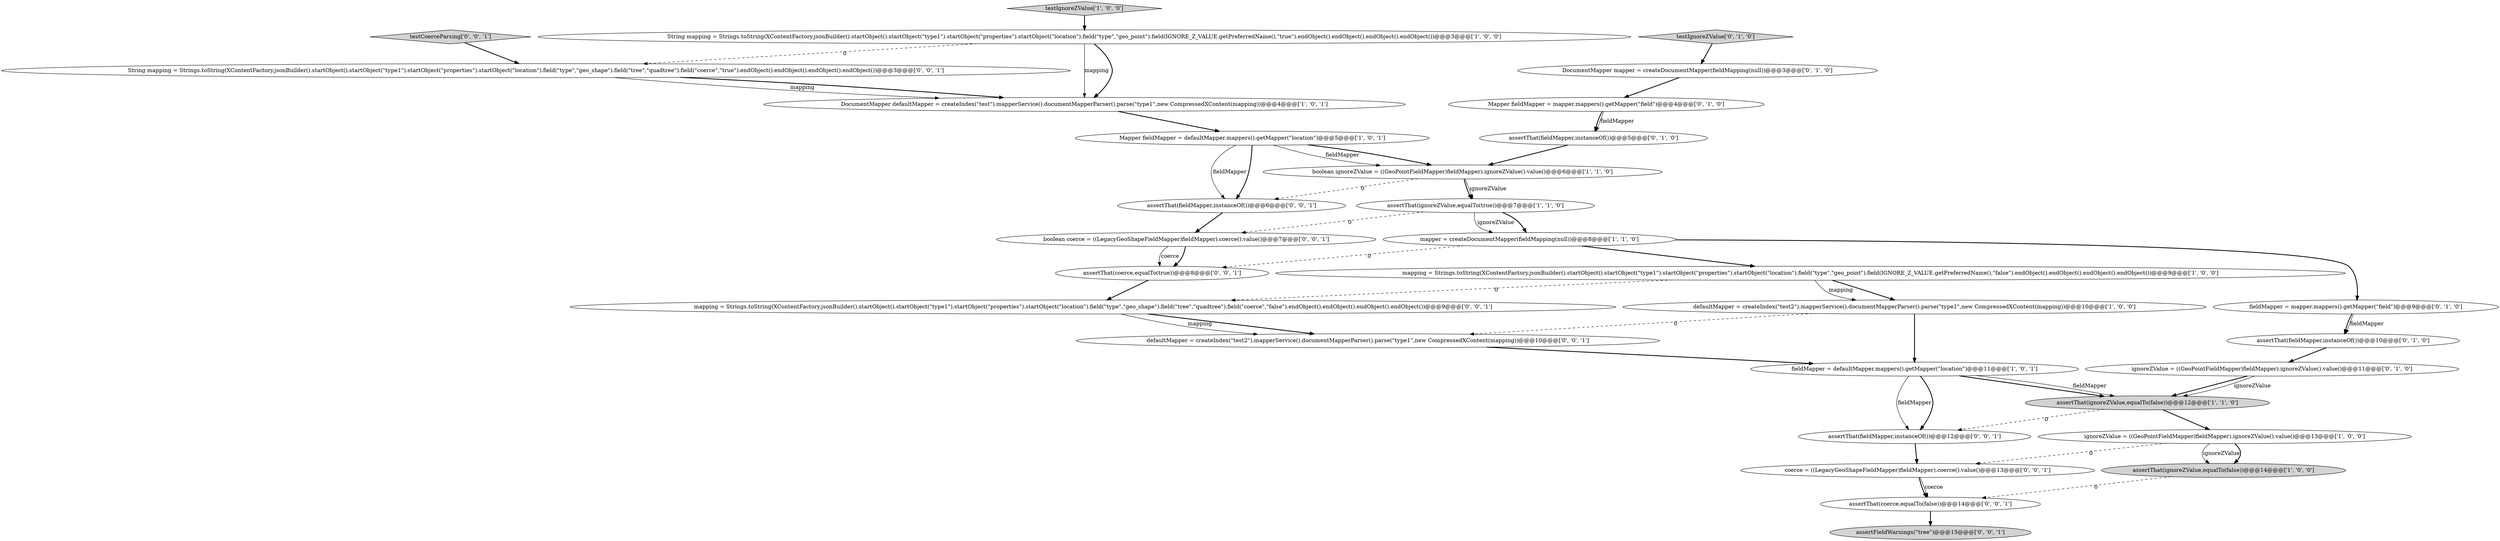 digraph {
12 [style = filled, label = "DocumentMapper defaultMapper = createIndex(\"test\").mapperService().documentMapperParser().parse(\"type1\",new CompressedXContent(mapping))@@@4@@@['1', '0', '1']", fillcolor = white, shape = ellipse image = "AAA0AAABBB1BBB"];
16 [style = filled, label = "DocumentMapper mapper = createDocumentMapper(fieldMapping(null))@@@3@@@['0', '1', '0']", fillcolor = white, shape = ellipse image = "AAA0AAABBB2BBB"];
24 [style = filled, label = "defaultMapper = createIndex(\"test2\").mapperService().documentMapperParser().parse(\"type1\",new CompressedXContent(mapping))@@@10@@@['0', '0', '1']", fillcolor = white, shape = ellipse image = "AAA0AAABBB3BBB"];
9 [style = filled, label = "boolean ignoreZValue = ((GeoPointFieldMapper)fieldMapper).ignoreZValue().value()@@@6@@@['1', '1', '0']", fillcolor = white, shape = ellipse image = "AAA0AAABBB1BBB"];
28 [style = filled, label = "coerce = ((LegacyGeoShapeFieldMapper)fieldMapper).coerce().value()@@@13@@@['0', '0', '1']", fillcolor = white, shape = ellipse image = "AAA0AAABBB3BBB"];
13 [style = filled, label = "ignoreZValue = ((GeoPointFieldMapper)fieldMapper).ignoreZValue().value()@@@11@@@['0', '1', '0']", fillcolor = white, shape = ellipse image = "AAA0AAABBB2BBB"];
26 [style = filled, label = "testCoerceParsing['0', '0', '1']", fillcolor = lightgray, shape = diamond image = "AAA0AAABBB3BBB"];
11 [style = filled, label = "defaultMapper = createIndex(\"test2\").mapperService().documentMapperParser().parse(\"type1\",new CompressedXContent(mapping))@@@10@@@['1', '0', '0']", fillcolor = white, shape = ellipse image = "AAA0AAABBB1BBB"];
21 [style = filled, label = "String mapping = Strings.toString(XContentFactory.jsonBuilder().startObject().startObject(\"type1\").startObject(\"properties\").startObject(\"location\").field(\"type\",\"geo_shape\").field(\"tree\",\"quadtree\").field(\"coerce\",\"true\").endObject().endObject().endObject().endObject())@@@3@@@['0', '0', '1']", fillcolor = white, shape = ellipse image = "AAA0AAABBB3BBB"];
1 [style = filled, label = "assertThat(ignoreZValue,equalTo(true))@@@7@@@['1', '1', '0']", fillcolor = white, shape = ellipse image = "AAA0AAABBB1BBB"];
3 [style = filled, label = "assertThat(ignoreZValue,equalTo(false))@@@14@@@['1', '0', '0']", fillcolor = lightgray, shape = ellipse image = "AAA0AAABBB1BBB"];
25 [style = filled, label = "mapping = Strings.toString(XContentFactory.jsonBuilder().startObject().startObject(\"type1\").startObject(\"properties\").startObject(\"location\").field(\"type\",\"geo_shape\").field(\"tree\",\"quadtree\").field(\"coerce\",\"false\").endObject().endObject().endObject().endObject())@@@9@@@['0', '0', '1']", fillcolor = white, shape = ellipse image = "AAA0AAABBB3BBB"];
30 [style = filled, label = "assertFieldWarnings(\"tree\")@@@15@@@['0', '0', '1']", fillcolor = lightgray, shape = ellipse image = "AAA0AAABBB3BBB"];
18 [style = filled, label = "assertThat(fieldMapper,instanceOf())@@@10@@@['0', '1', '0']", fillcolor = white, shape = ellipse image = "AAA0AAABBB2BBB"];
29 [style = filled, label = "assertThat(fieldMapper,instanceOf())@@@12@@@['0', '0', '1']", fillcolor = white, shape = ellipse image = "AAA0AAABBB3BBB"];
4 [style = filled, label = "mapper = createDocumentMapper(fieldMapping(null))@@@8@@@['1', '1', '0']", fillcolor = white, shape = ellipse image = "AAA0AAABBB1BBB"];
10 [style = filled, label = "testIgnoreZValue['1', '0', '0']", fillcolor = lightgray, shape = diamond image = "AAA0AAABBB1BBB"];
5 [style = filled, label = "ignoreZValue = ((GeoPointFieldMapper)fieldMapper).ignoreZValue().value()@@@13@@@['1', '0', '0']", fillcolor = white, shape = ellipse image = "AAA0AAABBB1BBB"];
17 [style = filled, label = "Mapper fieldMapper = mapper.mappers().getMapper(\"field\")@@@4@@@['0', '1', '0']", fillcolor = white, shape = ellipse image = "AAA0AAABBB2BBB"];
2 [style = filled, label = "String mapping = Strings.toString(XContentFactory.jsonBuilder().startObject().startObject(\"type1\").startObject(\"properties\").startObject(\"location\").field(\"type\",\"geo_point\").field(IGNORE_Z_VALUE.getPreferredName(),\"true\").endObject().endObject().endObject().endObject())@@@3@@@['1', '0', '0']", fillcolor = white, shape = ellipse image = "AAA0AAABBB1BBB"];
27 [style = filled, label = "boolean coerce = ((LegacyGeoShapeFieldMapper)fieldMapper).coerce().value()@@@7@@@['0', '0', '1']", fillcolor = white, shape = ellipse image = "AAA0AAABBB3BBB"];
23 [style = filled, label = "assertThat(coerce,equalTo(false))@@@14@@@['0', '0', '1']", fillcolor = white, shape = ellipse image = "AAA0AAABBB3BBB"];
22 [style = filled, label = "assertThat(fieldMapper,instanceOf())@@@6@@@['0', '0', '1']", fillcolor = white, shape = ellipse image = "AAA0AAABBB3BBB"];
0 [style = filled, label = "fieldMapper = defaultMapper.mappers().getMapper(\"location\")@@@11@@@['1', '0', '1']", fillcolor = white, shape = ellipse image = "AAA0AAABBB1BBB"];
6 [style = filled, label = "mapping = Strings.toString(XContentFactory.jsonBuilder().startObject().startObject(\"type1\").startObject(\"properties\").startObject(\"location\").field(\"type\",\"geo_point\").field(IGNORE_Z_VALUE.getPreferredName(),\"false\").endObject().endObject().endObject().endObject())@@@9@@@['1', '0', '0']", fillcolor = white, shape = ellipse image = "AAA0AAABBB1BBB"];
8 [style = filled, label = "Mapper fieldMapper = defaultMapper.mappers().getMapper(\"location\")@@@5@@@['1', '0', '1']", fillcolor = white, shape = ellipse image = "AAA0AAABBB1BBB"];
14 [style = filled, label = "fieldMapper = mapper.mappers().getMapper(\"field\")@@@9@@@['0', '1', '0']", fillcolor = white, shape = ellipse image = "AAA0AAABBB2BBB"];
19 [style = filled, label = "assertThat(fieldMapper,instanceOf())@@@5@@@['0', '1', '0']", fillcolor = white, shape = ellipse image = "AAA0AAABBB2BBB"];
7 [style = filled, label = "assertThat(ignoreZValue,equalTo(false))@@@12@@@['1', '1', '0']", fillcolor = lightgray, shape = ellipse image = "AAA0AAABBB1BBB"];
20 [style = filled, label = "assertThat(coerce,equalTo(true))@@@8@@@['0', '0', '1']", fillcolor = white, shape = ellipse image = "AAA0AAABBB3BBB"];
15 [style = filled, label = "testIgnoreZValue['0', '1', '0']", fillcolor = lightgray, shape = diamond image = "AAA0AAABBB2BBB"];
23->30 [style = bold, label=""];
8->22 [style = solid, label="fieldMapper"];
4->6 [style = bold, label=""];
28->23 [style = solid, label="coerce"];
7->29 [style = dashed, label="0"];
26->21 [style = bold, label=""];
13->7 [style = bold, label=""];
8->9 [style = bold, label=""];
10->2 [style = bold, label=""];
19->9 [style = bold, label=""];
14->18 [style = bold, label=""];
9->1 [style = solid, label="ignoreZValue"];
2->12 [style = solid, label="mapping"];
0->7 [style = bold, label=""];
0->29 [style = solid, label="fieldMapper"];
11->0 [style = bold, label=""];
6->11 [style = bold, label=""];
17->19 [style = bold, label=""];
22->27 [style = bold, label=""];
25->24 [style = bold, label=""];
0->29 [style = bold, label=""];
18->13 [style = bold, label=""];
29->28 [style = bold, label=""];
3->23 [style = dashed, label="0"];
28->23 [style = bold, label=""];
24->0 [style = bold, label=""];
27->20 [style = bold, label=""];
8->9 [style = solid, label="fieldMapper"];
5->3 [style = solid, label="ignoreZValue"];
11->24 [style = dashed, label="0"];
21->12 [style = bold, label=""];
20->25 [style = bold, label=""];
21->12 [style = solid, label="mapping"];
25->24 [style = solid, label="mapping"];
1->27 [style = dashed, label="0"];
13->7 [style = solid, label="ignoreZValue"];
8->22 [style = bold, label=""];
0->7 [style = solid, label="fieldMapper"];
15->16 [style = bold, label=""];
1->4 [style = bold, label=""];
1->4 [style = solid, label="ignoreZValue"];
14->18 [style = solid, label="fieldMapper"];
4->14 [style = bold, label=""];
7->5 [style = bold, label=""];
2->21 [style = dashed, label="0"];
16->17 [style = bold, label=""];
5->3 [style = bold, label=""];
4->20 [style = dashed, label="0"];
17->19 [style = solid, label="fieldMapper"];
6->11 [style = solid, label="mapping"];
12->8 [style = bold, label=""];
9->1 [style = bold, label=""];
6->25 [style = dashed, label="0"];
27->20 [style = solid, label="coerce"];
5->28 [style = dashed, label="0"];
2->12 [style = bold, label=""];
9->22 [style = dashed, label="0"];
}
